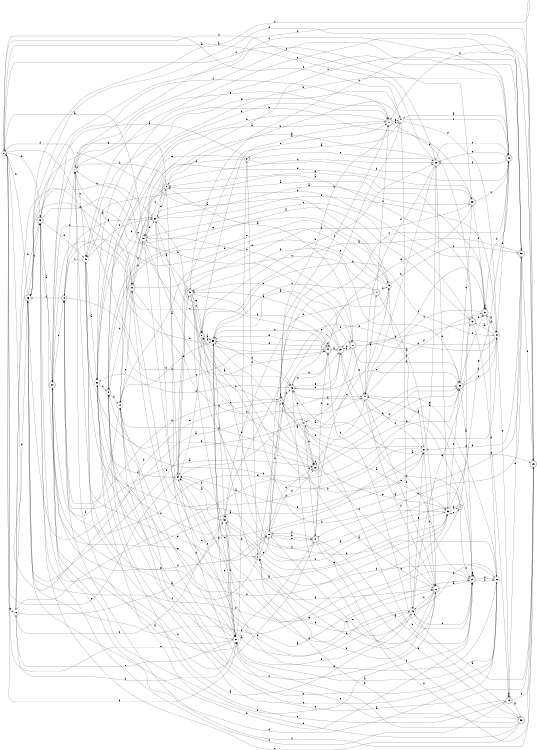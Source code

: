 digraph n44_7 {
__start0 [label="" shape="none"];

rankdir=LR;
size="8,5";

s0 [style="filled", color="black", fillcolor="white" shape="circle", label="0"];
s1 [style="filled", color="black", fillcolor="white" shape="circle", label="1"];
s2 [style="rounded,filled", color="black", fillcolor="white" shape="doublecircle", label="2"];
s3 [style="rounded,filled", color="black", fillcolor="white" shape="doublecircle", label="3"];
s4 [style="rounded,filled", color="black", fillcolor="white" shape="doublecircle", label="4"];
s5 [style="rounded,filled", color="black", fillcolor="white" shape="doublecircle", label="5"];
s6 [style="rounded,filled", color="black", fillcolor="white" shape="doublecircle", label="6"];
s7 [style="rounded,filled", color="black", fillcolor="white" shape="doublecircle", label="7"];
s8 [style="rounded,filled", color="black", fillcolor="white" shape="doublecircle", label="8"];
s9 [style="filled", color="black", fillcolor="white" shape="circle", label="9"];
s10 [style="filled", color="black", fillcolor="white" shape="circle", label="10"];
s11 [style="rounded,filled", color="black", fillcolor="white" shape="doublecircle", label="11"];
s12 [style="rounded,filled", color="black", fillcolor="white" shape="doublecircle", label="12"];
s13 [style="rounded,filled", color="black", fillcolor="white" shape="doublecircle", label="13"];
s14 [style="filled", color="black", fillcolor="white" shape="circle", label="14"];
s15 [style="rounded,filled", color="black", fillcolor="white" shape="doublecircle", label="15"];
s16 [style="filled", color="black", fillcolor="white" shape="circle", label="16"];
s17 [style="rounded,filled", color="black", fillcolor="white" shape="doublecircle", label="17"];
s18 [style="filled", color="black", fillcolor="white" shape="circle", label="18"];
s19 [style="rounded,filled", color="black", fillcolor="white" shape="doublecircle", label="19"];
s20 [style="rounded,filled", color="black", fillcolor="white" shape="doublecircle", label="20"];
s21 [style="rounded,filled", color="black", fillcolor="white" shape="doublecircle", label="21"];
s22 [style="rounded,filled", color="black", fillcolor="white" shape="doublecircle", label="22"];
s23 [style="rounded,filled", color="black", fillcolor="white" shape="doublecircle", label="23"];
s24 [style="filled", color="black", fillcolor="white" shape="circle", label="24"];
s25 [style="rounded,filled", color="black", fillcolor="white" shape="doublecircle", label="25"];
s26 [style="rounded,filled", color="black", fillcolor="white" shape="doublecircle", label="26"];
s27 [style="filled", color="black", fillcolor="white" shape="circle", label="27"];
s28 [style="rounded,filled", color="black", fillcolor="white" shape="doublecircle", label="28"];
s29 [style="rounded,filled", color="black", fillcolor="white" shape="doublecircle", label="29"];
s30 [style="filled", color="black", fillcolor="white" shape="circle", label="30"];
s31 [style="filled", color="black", fillcolor="white" shape="circle", label="31"];
s32 [style="rounded,filled", color="black", fillcolor="white" shape="doublecircle", label="32"];
s33 [style="filled", color="black", fillcolor="white" shape="circle", label="33"];
s34 [style="filled", color="black", fillcolor="white" shape="circle", label="34"];
s35 [style="rounded,filled", color="black", fillcolor="white" shape="doublecircle", label="35"];
s36 [style="filled", color="black", fillcolor="white" shape="circle", label="36"];
s37 [style="rounded,filled", color="black", fillcolor="white" shape="doublecircle", label="37"];
s38 [style="rounded,filled", color="black", fillcolor="white" shape="doublecircle", label="38"];
s39 [style="filled", color="black", fillcolor="white" shape="circle", label="39"];
s40 [style="filled", color="black", fillcolor="white" shape="circle", label="40"];
s41 [style="filled", color="black", fillcolor="white" shape="circle", label="41"];
s42 [style="filled", color="black", fillcolor="white" shape="circle", label="42"];
s43 [style="rounded,filled", color="black", fillcolor="white" shape="doublecircle", label="43"];
s44 [style="rounded,filled", color="black", fillcolor="white" shape="doublecircle", label="44"];
s45 [style="rounded,filled", color="black", fillcolor="white" shape="doublecircle", label="45"];
s46 [style="filled", color="black", fillcolor="white" shape="circle", label="46"];
s47 [style="rounded,filled", color="black", fillcolor="white" shape="doublecircle", label="47"];
s48 [style="filled", color="black", fillcolor="white" shape="circle", label="48"];
s49 [style="filled", color="black", fillcolor="white" shape="circle", label="49"];
s50 [style="filled", color="black", fillcolor="white" shape="circle", label="50"];
s51 [style="filled", color="black", fillcolor="white" shape="circle", label="51"];
s52 [style="filled", color="black", fillcolor="white" shape="circle", label="52"];
s53 [style="rounded,filled", color="black", fillcolor="white" shape="doublecircle", label="53"];
s54 [style="rounded,filled", color="black", fillcolor="white" shape="doublecircle", label="54"];
s0 -> s41 [label="a"];
s0 -> s20 [label="b"];
s0 -> s38 [label="c"];
s0 -> s43 [label="d"];
s0 -> s16 [label="e"];
s0 -> s23 [label="f"];
s1 -> s13 [label="a"];
s1 -> s38 [label="b"];
s1 -> s49 [label="c"];
s1 -> s26 [label="d"];
s1 -> s17 [label="e"];
s1 -> s0 [label="f"];
s2 -> s49 [label="a"];
s2 -> s28 [label="b"];
s2 -> s29 [label="c"];
s2 -> s50 [label="d"];
s2 -> s18 [label="e"];
s2 -> s22 [label="f"];
s3 -> s34 [label="a"];
s3 -> s52 [label="b"];
s3 -> s23 [label="c"];
s3 -> s1 [label="d"];
s3 -> s54 [label="e"];
s3 -> s51 [label="f"];
s4 -> s50 [label="a"];
s4 -> s8 [label="b"];
s4 -> s21 [label="c"];
s4 -> s19 [label="d"];
s4 -> s33 [label="e"];
s4 -> s13 [label="f"];
s5 -> s19 [label="a"];
s5 -> s15 [label="b"];
s5 -> s22 [label="c"];
s5 -> s14 [label="d"];
s5 -> s42 [label="e"];
s5 -> s27 [label="f"];
s6 -> s28 [label="a"];
s6 -> s7 [label="b"];
s6 -> s44 [label="c"];
s6 -> s1 [label="d"];
s6 -> s30 [label="e"];
s6 -> s25 [label="f"];
s7 -> s22 [label="a"];
s7 -> s17 [label="b"];
s7 -> s46 [label="c"];
s7 -> s0 [label="d"];
s7 -> s41 [label="e"];
s7 -> s7 [label="f"];
s8 -> s39 [label="a"];
s8 -> s23 [label="b"];
s8 -> s1 [label="c"];
s8 -> s36 [label="d"];
s8 -> s34 [label="e"];
s8 -> s22 [label="f"];
s9 -> s54 [label="a"];
s9 -> s15 [label="b"];
s9 -> s23 [label="c"];
s9 -> s2 [label="d"];
s9 -> s52 [label="e"];
s9 -> s51 [label="f"];
s10 -> s33 [label="a"];
s10 -> s28 [label="b"];
s10 -> s42 [label="c"];
s10 -> s47 [label="d"];
s10 -> s35 [label="e"];
s10 -> s25 [label="f"];
s11 -> s22 [label="a"];
s11 -> s42 [label="b"];
s11 -> s39 [label="c"];
s11 -> s17 [label="d"];
s11 -> s18 [label="e"];
s11 -> s45 [label="f"];
s12 -> s53 [label="a"];
s12 -> s12 [label="b"];
s12 -> s26 [label="c"];
s12 -> s32 [label="d"];
s12 -> s34 [label="e"];
s12 -> s43 [label="f"];
s13 -> s21 [label="a"];
s13 -> s40 [label="b"];
s13 -> s35 [label="c"];
s13 -> s5 [label="d"];
s13 -> s25 [label="e"];
s13 -> s51 [label="f"];
s14 -> s17 [label="a"];
s14 -> s39 [label="b"];
s14 -> s13 [label="c"];
s14 -> s28 [label="d"];
s14 -> s27 [label="e"];
s14 -> s54 [label="f"];
s15 -> s41 [label="a"];
s15 -> s37 [label="b"];
s15 -> s1 [label="c"];
s15 -> s43 [label="d"];
s15 -> s23 [label="e"];
s15 -> s23 [label="f"];
s16 -> s35 [label="a"];
s16 -> s27 [label="b"];
s16 -> s44 [label="c"];
s16 -> s25 [label="d"];
s16 -> s31 [label="e"];
s16 -> s50 [label="f"];
s17 -> s8 [label="a"];
s17 -> s5 [label="b"];
s17 -> s7 [label="c"];
s17 -> s19 [label="d"];
s17 -> s41 [label="e"];
s17 -> s41 [label="f"];
s18 -> s32 [label="a"];
s18 -> s47 [label="b"];
s18 -> s15 [label="c"];
s18 -> s28 [label="d"];
s18 -> s47 [label="e"];
s18 -> s7 [label="f"];
s19 -> s3 [label="a"];
s19 -> s37 [label="b"];
s19 -> s51 [label="c"];
s19 -> s12 [label="d"];
s19 -> s48 [label="e"];
s19 -> s47 [label="f"];
s20 -> s3 [label="a"];
s20 -> s10 [label="b"];
s20 -> s37 [label="c"];
s20 -> s29 [label="d"];
s20 -> s40 [label="e"];
s20 -> s35 [label="f"];
s21 -> s40 [label="a"];
s21 -> s36 [label="b"];
s21 -> s44 [label="c"];
s21 -> s29 [label="d"];
s21 -> s21 [label="e"];
s21 -> s36 [label="f"];
s22 -> s21 [label="a"];
s22 -> s48 [label="b"];
s22 -> s2 [label="c"];
s22 -> s2 [label="d"];
s22 -> s18 [label="e"];
s22 -> s7 [label="f"];
s23 -> s0 [label="a"];
s23 -> s40 [label="b"];
s23 -> s15 [label="c"];
s23 -> s40 [label="d"];
s23 -> s33 [label="e"];
s23 -> s30 [label="f"];
s24 -> s19 [label="a"];
s24 -> s15 [label="b"];
s24 -> s12 [label="c"];
s24 -> s29 [label="d"];
s24 -> s37 [label="e"];
s24 -> s50 [label="f"];
s25 -> s40 [label="a"];
s25 -> s0 [label="b"];
s25 -> s43 [label="c"];
s25 -> s32 [label="d"];
s25 -> s21 [label="e"];
s25 -> s4 [label="f"];
s26 -> s48 [label="a"];
s26 -> s25 [label="b"];
s26 -> s45 [label="c"];
s26 -> s17 [label="d"];
s26 -> s5 [label="e"];
s26 -> s6 [label="f"];
s27 -> s1 [label="a"];
s27 -> s0 [label="b"];
s27 -> s39 [label="c"];
s27 -> s9 [label="d"];
s27 -> s16 [label="e"];
s27 -> s14 [label="f"];
s28 -> s7 [label="a"];
s28 -> s30 [label="b"];
s28 -> s28 [label="c"];
s28 -> s40 [label="d"];
s28 -> s33 [label="e"];
s28 -> s35 [label="f"];
s29 -> s45 [label="a"];
s29 -> s45 [label="b"];
s29 -> s39 [label="c"];
s29 -> s46 [label="d"];
s29 -> s21 [label="e"];
s29 -> s20 [label="f"];
s30 -> s46 [label="a"];
s30 -> s43 [label="b"];
s30 -> s27 [label="c"];
s30 -> s3 [label="d"];
s30 -> s21 [label="e"];
s30 -> s24 [label="f"];
s31 -> s43 [label="a"];
s31 -> s23 [label="b"];
s31 -> s5 [label="c"];
s31 -> s22 [label="d"];
s31 -> s39 [label="e"];
s31 -> s34 [label="f"];
s32 -> s8 [label="a"];
s32 -> s47 [label="b"];
s32 -> s51 [label="c"];
s32 -> s31 [label="d"];
s32 -> s49 [label="e"];
s32 -> s26 [label="f"];
s33 -> s4 [label="a"];
s33 -> s25 [label="b"];
s33 -> s35 [label="c"];
s33 -> s8 [label="d"];
s33 -> s15 [label="e"];
s33 -> s54 [label="f"];
s34 -> s35 [label="a"];
s34 -> s45 [label="b"];
s34 -> s0 [label="c"];
s34 -> s27 [label="d"];
s34 -> s17 [label="e"];
s34 -> s38 [label="f"];
s35 -> s21 [label="a"];
s35 -> s24 [label="b"];
s35 -> s38 [label="c"];
s35 -> s37 [label="d"];
s35 -> s6 [label="e"];
s35 -> s24 [label="f"];
s36 -> s27 [label="a"];
s36 -> s14 [label="b"];
s36 -> s14 [label="c"];
s36 -> s34 [label="d"];
s36 -> s40 [label="e"];
s36 -> s2 [label="f"];
s37 -> s49 [label="a"];
s37 -> s14 [label="b"];
s37 -> s40 [label="c"];
s37 -> s37 [label="d"];
s37 -> s36 [label="e"];
s37 -> s24 [label="f"];
s38 -> s30 [label="a"];
s38 -> s3 [label="b"];
s38 -> s15 [label="c"];
s38 -> s13 [label="d"];
s38 -> s44 [label="e"];
s38 -> s37 [label="f"];
s39 -> s20 [label="a"];
s39 -> s24 [label="b"];
s39 -> s50 [label="c"];
s39 -> s46 [label="d"];
s39 -> s27 [label="e"];
s39 -> s8 [label="f"];
s40 -> s11 [label="a"];
s40 -> s46 [label="b"];
s40 -> s31 [label="c"];
s40 -> s37 [label="d"];
s40 -> s22 [label="e"];
s40 -> s22 [label="f"];
s41 -> s9 [label="a"];
s41 -> s3 [label="b"];
s41 -> s15 [label="c"];
s41 -> s24 [label="d"];
s41 -> s49 [label="e"];
s41 -> s48 [label="f"];
s42 -> s25 [label="a"];
s42 -> s50 [label="b"];
s42 -> s32 [label="c"];
s42 -> s6 [label="d"];
s42 -> s14 [label="e"];
s42 -> s31 [label="f"];
s43 -> s54 [label="a"];
s43 -> s16 [label="b"];
s43 -> s47 [label="c"];
s43 -> s49 [label="d"];
s43 -> s42 [label="e"];
s43 -> s17 [label="f"];
s44 -> s29 [label="a"];
s44 -> s46 [label="b"];
s44 -> s54 [label="c"];
s44 -> s44 [label="d"];
s44 -> s39 [label="e"];
s44 -> s39 [label="f"];
s45 -> s51 [label="a"];
s45 -> s33 [label="b"];
s45 -> s8 [label="c"];
s45 -> s44 [label="d"];
s45 -> s8 [label="e"];
s45 -> s22 [label="f"];
s46 -> s26 [label="a"];
s46 -> s10 [label="b"];
s46 -> s35 [label="c"];
s46 -> s52 [label="d"];
s46 -> s29 [label="e"];
s46 -> s42 [label="f"];
s47 -> s21 [label="a"];
s47 -> s44 [label="b"];
s47 -> s0 [label="c"];
s47 -> s26 [label="d"];
s47 -> s53 [label="e"];
s47 -> s18 [label="f"];
s48 -> s1 [label="a"];
s48 -> s5 [label="b"];
s48 -> s21 [label="c"];
s48 -> s36 [label="d"];
s48 -> s31 [label="e"];
s48 -> s27 [label="f"];
s49 -> s52 [label="a"];
s49 -> s28 [label="b"];
s49 -> s6 [label="c"];
s49 -> s24 [label="d"];
s49 -> s18 [label="e"];
s49 -> s30 [label="f"];
s50 -> s34 [label="a"];
s50 -> s34 [label="b"];
s50 -> s27 [label="c"];
s50 -> s48 [label="d"];
s50 -> s33 [label="e"];
s50 -> s52 [label="f"];
s51 -> s0 [label="a"];
s51 -> s20 [label="b"];
s51 -> s2 [label="c"];
s51 -> s13 [label="d"];
s51 -> s28 [label="e"];
s51 -> s30 [label="f"];
s52 -> s33 [label="a"];
s52 -> s17 [label="b"];
s52 -> s5 [label="c"];
s52 -> s34 [label="d"];
s52 -> s12 [label="e"];
s52 -> s32 [label="f"];
s53 -> s27 [label="a"];
s53 -> s10 [label="b"];
s53 -> s43 [label="c"];
s53 -> s39 [label="d"];
s53 -> s52 [label="e"];
s53 -> s46 [label="f"];
s54 -> s48 [label="a"];
s54 -> s44 [label="b"];
s54 -> s6 [label="c"];
s54 -> s36 [label="d"];
s54 -> s18 [label="e"];
s54 -> s21 [label="f"];

}